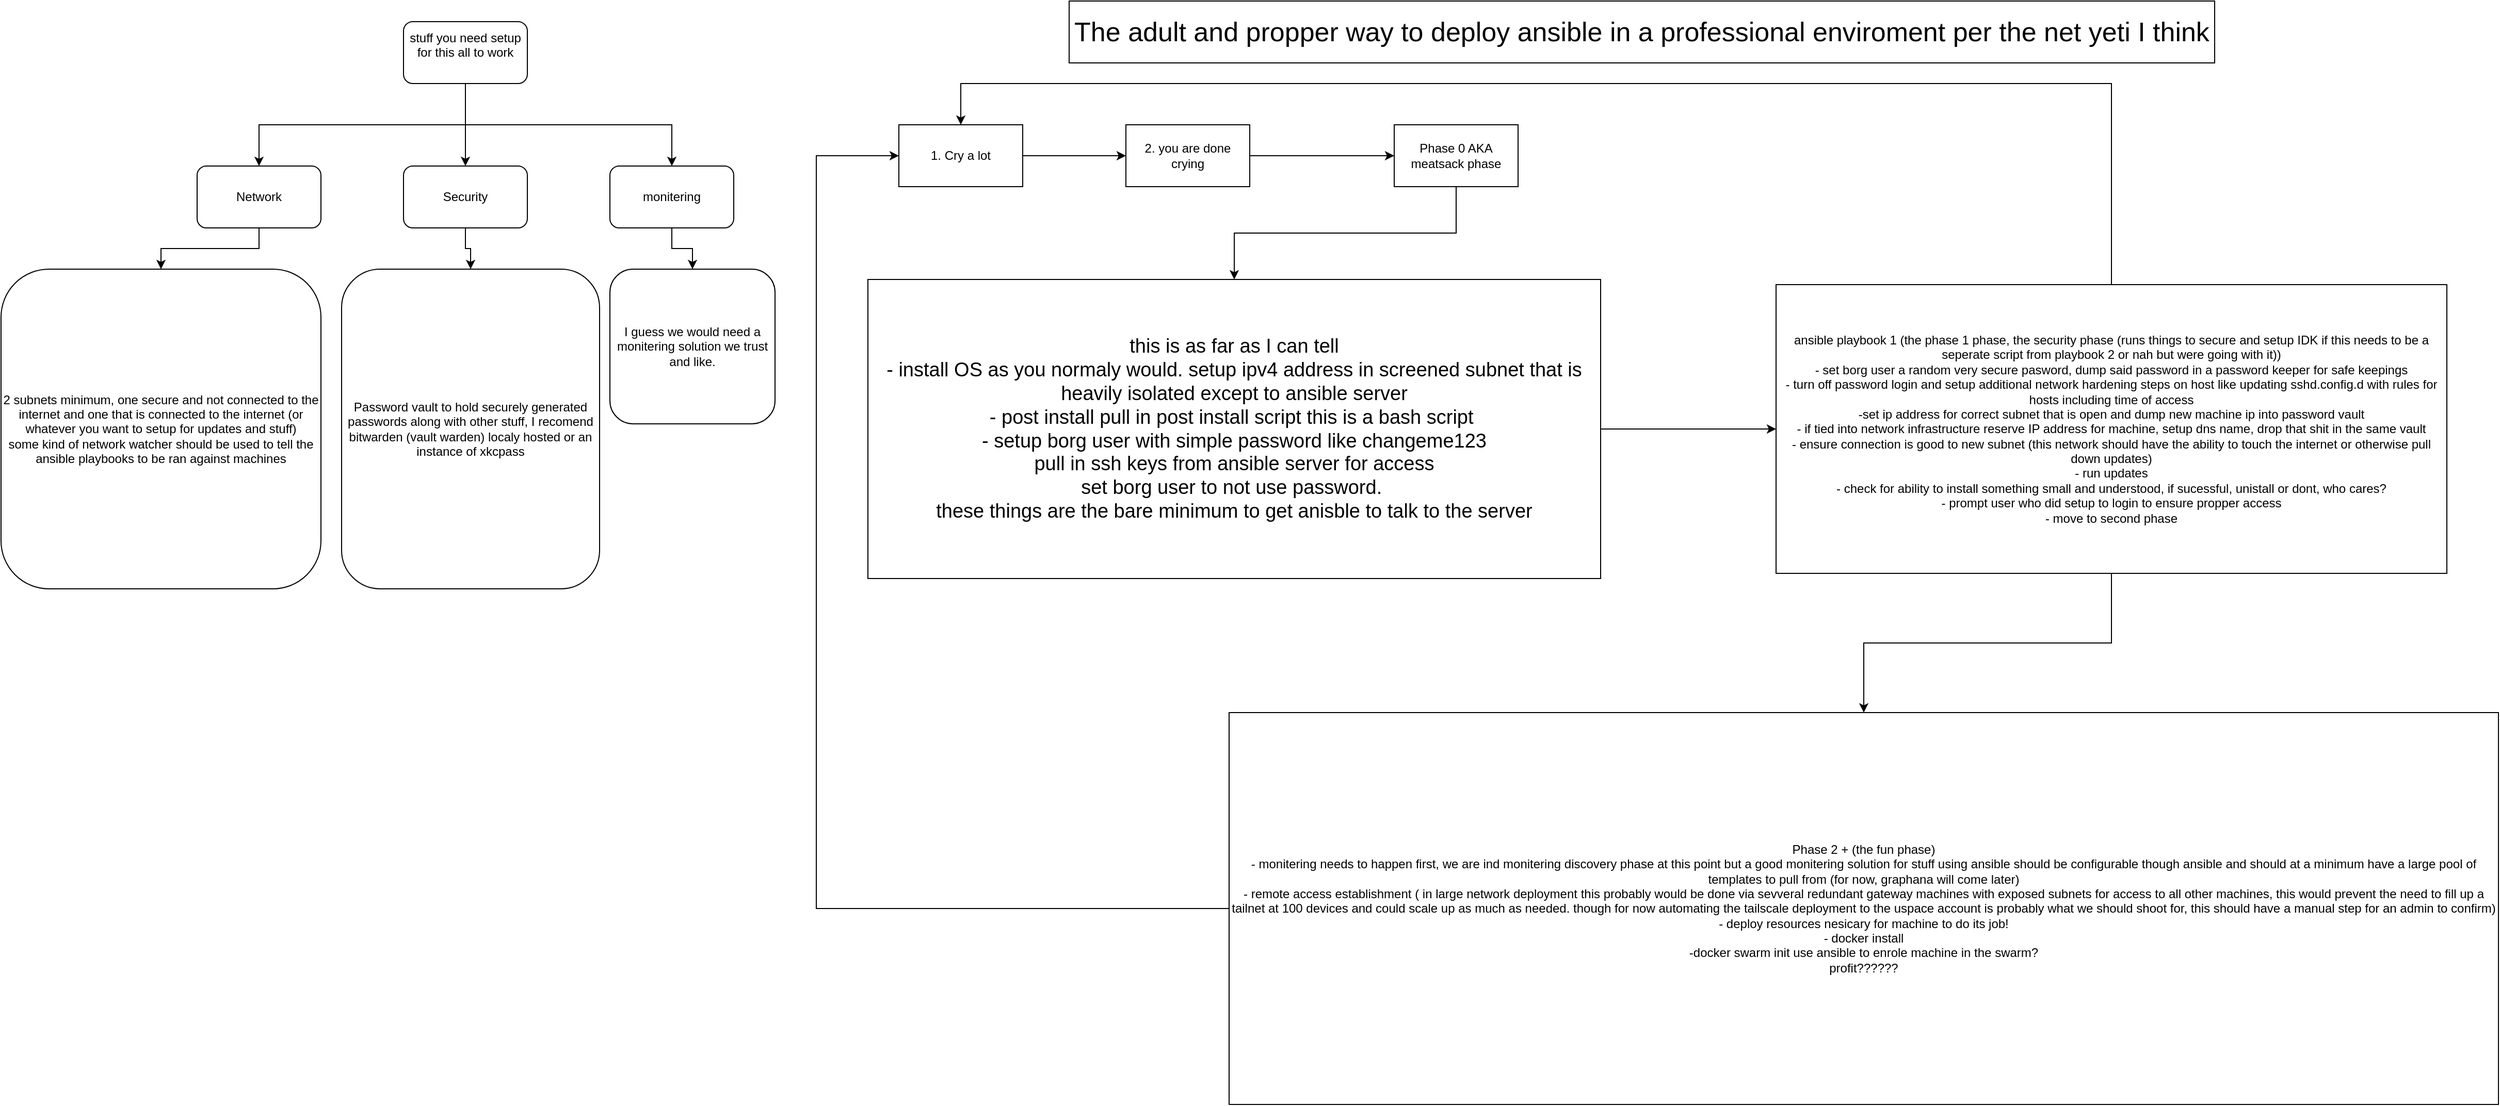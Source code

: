 <mxfile version="24.2.5" type="device">
  <diagram id="eIo0H9kK7ql945uVP1NC" name="Page-1">
    <mxGraphModel dx="2947" dy="729" grid="1" gridSize="10" guides="1" tooltips="1" connect="1" arrows="1" fold="1" page="1" pageScale="1" pageWidth="1700" pageHeight="1100" math="0" shadow="0">
      <root>
        <mxCell id="0" />
        <mxCell id="1" parent="0" />
        <mxCell id="1XIpe7ctHEHEs4R1Fdoq-1" value="&lt;font style=&quot;font-size: 26px;&quot;&gt;The adult and propper way to deploy ansible in a professional enviroment per the net yeti I think&lt;/font&gt;" style="rounded=0;whiteSpace=wrap;html=1;" parent="1" vertex="1">
          <mxGeometry x="295" y="10" width="1110" height="60" as="geometry" />
        </mxCell>
        <mxCell id="1XIpe7ctHEHEs4R1Fdoq-4" style="edgeStyle=orthogonalEdgeStyle;rounded=0;orthogonalLoop=1;jettySize=auto;html=1;exitX=1;exitY=0.5;exitDx=0;exitDy=0;entryX=0;entryY=0.5;entryDx=0;entryDy=0;" parent="1" source="1XIpe7ctHEHEs4R1Fdoq-2" target="1XIpe7ctHEHEs4R1Fdoq-3" edge="1">
          <mxGeometry relative="1" as="geometry" />
        </mxCell>
        <mxCell id="1XIpe7ctHEHEs4R1Fdoq-2" value="1. Cry a lot" style="rounded=0;whiteSpace=wrap;html=1;" parent="1" vertex="1">
          <mxGeometry x="130" y="130" width="120" height="60" as="geometry" />
        </mxCell>
        <mxCell id="1XIpe7ctHEHEs4R1Fdoq-7" style="edgeStyle=orthogonalEdgeStyle;rounded=0;orthogonalLoop=1;jettySize=auto;html=1;exitX=1;exitY=0.5;exitDx=0;exitDy=0;entryX=0;entryY=0.5;entryDx=0;entryDy=0;" parent="1" source="1XIpe7ctHEHEs4R1Fdoq-3" target="1XIpe7ctHEHEs4R1Fdoq-6" edge="1">
          <mxGeometry relative="1" as="geometry" />
        </mxCell>
        <mxCell id="1XIpe7ctHEHEs4R1Fdoq-3" value="2. you are done crying" style="rounded=0;whiteSpace=wrap;html=1;" parent="1" vertex="1">
          <mxGeometry x="350" y="130" width="120" height="60" as="geometry" />
        </mxCell>
        <mxCell id="1XIpe7ctHEHEs4R1Fdoq-10" style="edgeStyle=orthogonalEdgeStyle;rounded=0;orthogonalLoop=1;jettySize=auto;html=1;exitX=0.5;exitY=1;exitDx=0;exitDy=0;" parent="1" source="1XIpe7ctHEHEs4R1Fdoq-6" target="1XIpe7ctHEHEs4R1Fdoq-9" edge="1">
          <mxGeometry relative="1" as="geometry" />
        </mxCell>
        <mxCell id="1XIpe7ctHEHEs4R1Fdoq-6" value="Phase 0 AKA meatsack phase" style="whiteSpace=wrap;html=1;" parent="1" vertex="1">
          <mxGeometry x="610" y="130" width="120" height="60" as="geometry" />
        </mxCell>
        <mxCell id="1XIpe7ctHEHEs4R1Fdoq-13" style="edgeStyle=orthogonalEdgeStyle;rounded=0;orthogonalLoop=1;jettySize=auto;html=1;exitX=1;exitY=0.5;exitDx=0;exitDy=0;entryX=0;entryY=0.5;entryDx=0;entryDy=0;" parent="1" source="1XIpe7ctHEHEs4R1Fdoq-9" target="1XIpe7ctHEHEs4R1Fdoq-11" edge="1">
          <mxGeometry relative="1" as="geometry" />
        </mxCell>
        <mxCell id="1XIpe7ctHEHEs4R1Fdoq-9" value="&lt;font style=&quot;font-size: 19px;&quot;&gt;this is as far as I can tell&lt;/font&gt;&lt;div style=&quot;font-size: 19px;&quot;&gt;&lt;font style=&quot;font-size: 19px;&quot;&gt;- install OS as you normaly would. setup ipv4 address in screened subnet that is heavily isolated except to ansible server&lt;/font&gt;&lt;/div&gt;&lt;div style=&quot;font-size: 19px;&quot;&gt;&lt;font style=&quot;font-size: 19px;&quot;&gt;- post install pull in post install script this is a bash script&amp;nbsp;&lt;/font&gt;&lt;/div&gt;&lt;div style=&quot;font-size: 19px;&quot;&gt;&lt;font style=&quot;font-size: 19px;&quot;&gt;- setup borg user with simple password like changeme123&lt;/font&gt;&lt;/div&gt;&lt;div style=&quot;font-size: 19px;&quot;&gt;&lt;font style=&quot;font-size: 19px;&quot;&gt;pull in ssh keys from ansible server for access&lt;/font&gt;&lt;/div&gt;&lt;div style=&quot;font-size: 19px;&quot;&gt;&lt;font style=&quot;font-size: 19px;&quot;&gt;set borg user to not use password.&amp;nbsp;&lt;/font&gt;&lt;/div&gt;&lt;div style=&quot;font-size: 19px;&quot;&gt;&lt;font style=&quot;font-size: 19px;&quot;&gt;these things are the bare minimum to get anisble to talk to the server&lt;/font&gt;&lt;/div&gt;" style="whiteSpace=wrap;html=1;align=center;" parent="1" vertex="1">
          <mxGeometry x="100" y="280" width="710" height="290" as="geometry" />
        </mxCell>
        <mxCell id="1XIpe7ctHEHEs4R1Fdoq-14" style="edgeStyle=orthogonalEdgeStyle;rounded=0;orthogonalLoop=1;jettySize=auto;html=1;exitX=0.5;exitY=1;exitDx=0;exitDy=0;entryX=0.5;entryY=0;entryDx=0;entryDy=0;" parent="1" source="1XIpe7ctHEHEs4R1Fdoq-11" target="1XIpe7ctHEHEs4R1Fdoq-12" edge="1">
          <mxGeometry relative="1" as="geometry" />
        </mxCell>
        <mxCell id="1XIpe7ctHEHEs4R1Fdoq-15" style="edgeStyle=orthogonalEdgeStyle;rounded=0;orthogonalLoop=1;jettySize=auto;html=1;exitX=0.5;exitY=0;exitDx=0;exitDy=0;" parent="1" source="1XIpe7ctHEHEs4R1Fdoq-11" target="1XIpe7ctHEHEs4R1Fdoq-2" edge="1">
          <mxGeometry relative="1" as="geometry">
            <Array as="points">
              <mxPoint x="1305" y="90" />
              <mxPoint x="190" y="90" />
            </Array>
          </mxGeometry>
        </mxCell>
        <mxCell id="1XIpe7ctHEHEs4R1Fdoq-11" value="ansible playbook 1 (the phase 1 phase, the security phase (runs things to secure and setup IDK if this needs to be a seperate script from playbook 2 or nah but were going with it))&lt;div&gt;- set borg user a random very secure pasword, dump said password in a password keeper for safe keepings&lt;/div&gt;&lt;div&gt;- turn off password login and setup additional network hardening steps on host like updating sshd.config.d with rules for hosts including time of access&lt;/div&gt;&lt;div&gt;-set ip address for correct subnet that is open and dump new machine ip into password vault&lt;/div&gt;&lt;div&gt;- if tied into network infrastructure reserve IP address for machine, setup dns name, drop that shit in the same vault&lt;/div&gt;&lt;div&gt;- ensure connection is good to new subnet (this network should have the ability to touch the internet or otherwise pull down updates)&lt;/div&gt;&lt;div&gt;- run updates&lt;/div&gt;&lt;div&gt;- check for ability to install something small and understood, if sucessful, unistall or dont, who cares?&lt;/div&gt;&lt;div&gt;- prompt user who did setup to login to ensure propper access&lt;/div&gt;&lt;div&gt;- move to second phase&lt;/div&gt;" style="whiteSpace=wrap;html=1;" parent="1" vertex="1">
          <mxGeometry x="980" y="285" width="650" height="280" as="geometry" />
        </mxCell>
        <mxCell id="1XIpe7ctHEHEs4R1Fdoq-16" style="edgeStyle=orthogonalEdgeStyle;rounded=0;orthogonalLoop=1;jettySize=auto;html=1;exitX=0;exitY=0.5;exitDx=0;exitDy=0;entryX=0;entryY=0.5;entryDx=0;entryDy=0;" parent="1" source="1XIpe7ctHEHEs4R1Fdoq-12" target="1XIpe7ctHEHEs4R1Fdoq-2" edge="1">
          <mxGeometry relative="1" as="geometry">
            <mxPoint x="40" y="260.0" as="targetPoint" />
            <Array as="points">
              <mxPoint x="50" y="890" />
              <mxPoint x="50" y="160" />
            </Array>
          </mxGeometry>
        </mxCell>
        <mxCell id="1XIpe7ctHEHEs4R1Fdoq-12" value="Phase 2 + (the fun phase)&lt;div&gt;- monitering needs to happen first, we are ind monitering discovery phase at this point but a good monitering solution for stuff using ansible should be configurable though ansible and should at a minimum have a large pool of templates to pull from (for now, graphana will come later)&lt;/div&gt;&lt;div&gt;- remote access establishment ( in large network deployment this probably would be done via sevveral redundant gateway machines with exposed subnets for access to all other machines, this would prevent the need to fill up a tailnet at 100 devices and could scale up as much as needed. though for now automating the tailscale deployment to the uspace account is probably what we should shoot for, this should have a manual step for an admin to confirm)&lt;/div&gt;&lt;div&gt;- deploy resources nesicary for machine to do its job!&lt;/div&gt;&lt;div&gt;- docker install&lt;/div&gt;&lt;div&gt;-docker swarm init use ansible to enrole machine in the swarm?&lt;/div&gt;&lt;div&gt;profit??????&lt;/div&gt;" style="whiteSpace=wrap;html=1;" parent="1" vertex="1">
          <mxGeometry x="450" y="700" width="1230" height="380" as="geometry" />
        </mxCell>
        <mxCell id="oXxcZKIhlUA9CV5iO2va-7" style="edgeStyle=orthogonalEdgeStyle;rounded=0;orthogonalLoop=1;jettySize=auto;html=1;exitX=0.5;exitY=1;exitDx=0;exitDy=0;entryX=0.5;entryY=0;entryDx=0;entryDy=0;" edge="1" parent="1" source="oXxcZKIhlUA9CV5iO2va-3" target="oXxcZKIhlUA9CV5iO2va-6">
          <mxGeometry relative="1" as="geometry" />
        </mxCell>
        <mxCell id="oXxcZKIhlUA9CV5iO2va-8" style="edgeStyle=orthogonalEdgeStyle;rounded=0;orthogonalLoop=1;jettySize=auto;html=1;exitX=0.5;exitY=1;exitDx=0;exitDy=0;entryX=0.5;entryY=0;entryDx=0;entryDy=0;" edge="1" parent="1" source="oXxcZKIhlUA9CV5iO2va-3" target="oXxcZKIhlUA9CV5iO2va-5">
          <mxGeometry relative="1" as="geometry" />
        </mxCell>
        <mxCell id="oXxcZKIhlUA9CV5iO2va-9" style="edgeStyle=orthogonalEdgeStyle;rounded=0;orthogonalLoop=1;jettySize=auto;html=1;exitX=0.5;exitY=1;exitDx=0;exitDy=0;entryX=0.5;entryY=0;entryDx=0;entryDy=0;" edge="1" parent="1" source="oXxcZKIhlUA9CV5iO2va-3" target="oXxcZKIhlUA9CV5iO2va-4">
          <mxGeometry relative="1" as="geometry" />
        </mxCell>
        <mxCell id="oXxcZKIhlUA9CV5iO2va-3" value="stuff you need setup for this all to work&lt;div&gt;&lt;br&gt;&lt;/div&gt;" style="rounded=1;whiteSpace=wrap;html=1;" vertex="1" parent="1">
          <mxGeometry x="-350" y="30" width="120" height="60" as="geometry" />
        </mxCell>
        <mxCell id="oXxcZKIhlUA9CV5iO2va-15" style="edgeStyle=orthogonalEdgeStyle;rounded=0;orthogonalLoop=1;jettySize=auto;html=1;exitX=0.5;exitY=1;exitDx=0;exitDy=0;entryX=0.5;entryY=0;entryDx=0;entryDy=0;" edge="1" parent="1" source="oXxcZKIhlUA9CV5iO2va-4" target="oXxcZKIhlUA9CV5iO2va-12">
          <mxGeometry relative="1" as="geometry" />
        </mxCell>
        <mxCell id="oXxcZKIhlUA9CV5iO2va-4" value="monitering" style="rounded=1;whiteSpace=wrap;html=1;" vertex="1" parent="1">
          <mxGeometry x="-150" y="170" width="120" height="60" as="geometry" />
        </mxCell>
        <mxCell id="oXxcZKIhlUA9CV5iO2va-5" value="Security" style="rounded=1;whiteSpace=wrap;html=1;" vertex="1" parent="1">
          <mxGeometry x="-350" y="170" width="120" height="60" as="geometry" />
        </mxCell>
        <mxCell id="oXxcZKIhlUA9CV5iO2va-13" style="edgeStyle=orthogonalEdgeStyle;rounded=0;orthogonalLoop=1;jettySize=auto;html=1;exitX=0.5;exitY=1;exitDx=0;exitDy=0;entryX=0.5;entryY=0;entryDx=0;entryDy=0;" edge="1" parent="1" source="oXxcZKIhlUA9CV5iO2va-6" target="oXxcZKIhlUA9CV5iO2va-10">
          <mxGeometry relative="1" as="geometry" />
        </mxCell>
        <mxCell id="oXxcZKIhlUA9CV5iO2va-6" value="Network" style="rounded=1;whiteSpace=wrap;html=1;" vertex="1" parent="1">
          <mxGeometry x="-550" y="170" width="120" height="60" as="geometry" />
        </mxCell>
        <mxCell id="oXxcZKIhlUA9CV5iO2va-10" value="2 subnets minimum, one secure and not connected to the internet and one that is connected to the internet (or whatever you want to setup for updates and stuff)&lt;div&gt;some kind of network watcher should be used to tell the ansible playbooks to be ran against machines&lt;/div&gt;" style="rounded=1;whiteSpace=wrap;html=1;" vertex="1" parent="1">
          <mxGeometry x="-740" y="270" width="310" height="310" as="geometry" />
        </mxCell>
        <mxCell id="oXxcZKIhlUA9CV5iO2va-11" value="Password vault to hold securely generated passwords along with other stuff, I recomend bitwarden (vault warden) localy hosted or an instance of xkcpass" style="rounded=1;whiteSpace=wrap;html=1;" vertex="1" parent="1">
          <mxGeometry x="-410" y="270" width="250" height="310" as="geometry" />
        </mxCell>
        <mxCell id="oXxcZKIhlUA9CV5iO2va-12" value="I guess we would need a monitering solution we trust and like." style="rounded=1;whiteSpace=wrap;html=1;" vertex="1" parent="1">
          <mxGeometry x="-150" y="270" width="160" height="150" as="geometry" />
        </mxCell>
        <mxCell id="oXxcZKIhlUA9CV5iO2va-14" style="edgeStyle=orthogonalEdgeStyle;rounded=0;orthogonalLoop=1;jettySize=auto;html=1;exitX=0.5;exitY=1;exitDx=0;exitDy=0;entryX=0.5;entryY=0;entryDx=0;entryDy=0;" edge="1" parent="1" source="oXxcZKIhlUA9CV5iO2va-5" target="oXxcZKIhlUA9CV5iO2va-11">
          <mxGeometry relative="1" as="geometry" />
        </mxCell>
      </root>
    </mxGraphModel>
  </diagram>
</mxfile>
